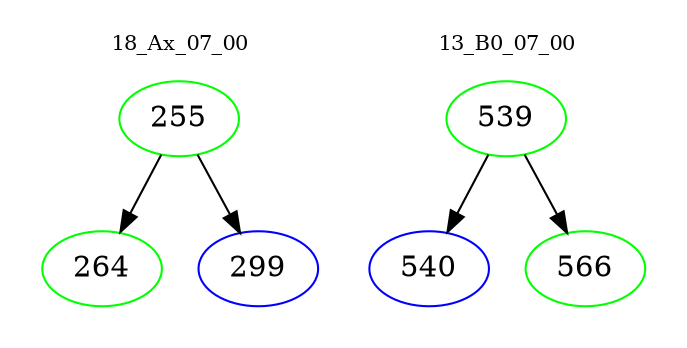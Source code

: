 digraph{
subgraph cluster_0 {
color = white
label = "18_Ax_07_00";
fontsize=10;
T0_255 [label="255", color="green"]
T0_255 -> T0_264 [color="black"]
T0_264 [label="264", color="green"]
T0_255 -> T0_299 [color="black"]
T0_299 [label="299", color="blue"]
}
subgraph cluster_1 {
color = white
label = "13_B0_07_00";
fontsize=10;
T1_539 [label="539", color="green"]
T1_539 -> T1_540 [color="black"]
T1_540 [label="540", color="blue"]
T1_539 -> T1_566 [color="black"]
T1_566 [label="566", color="green"]
}
}
